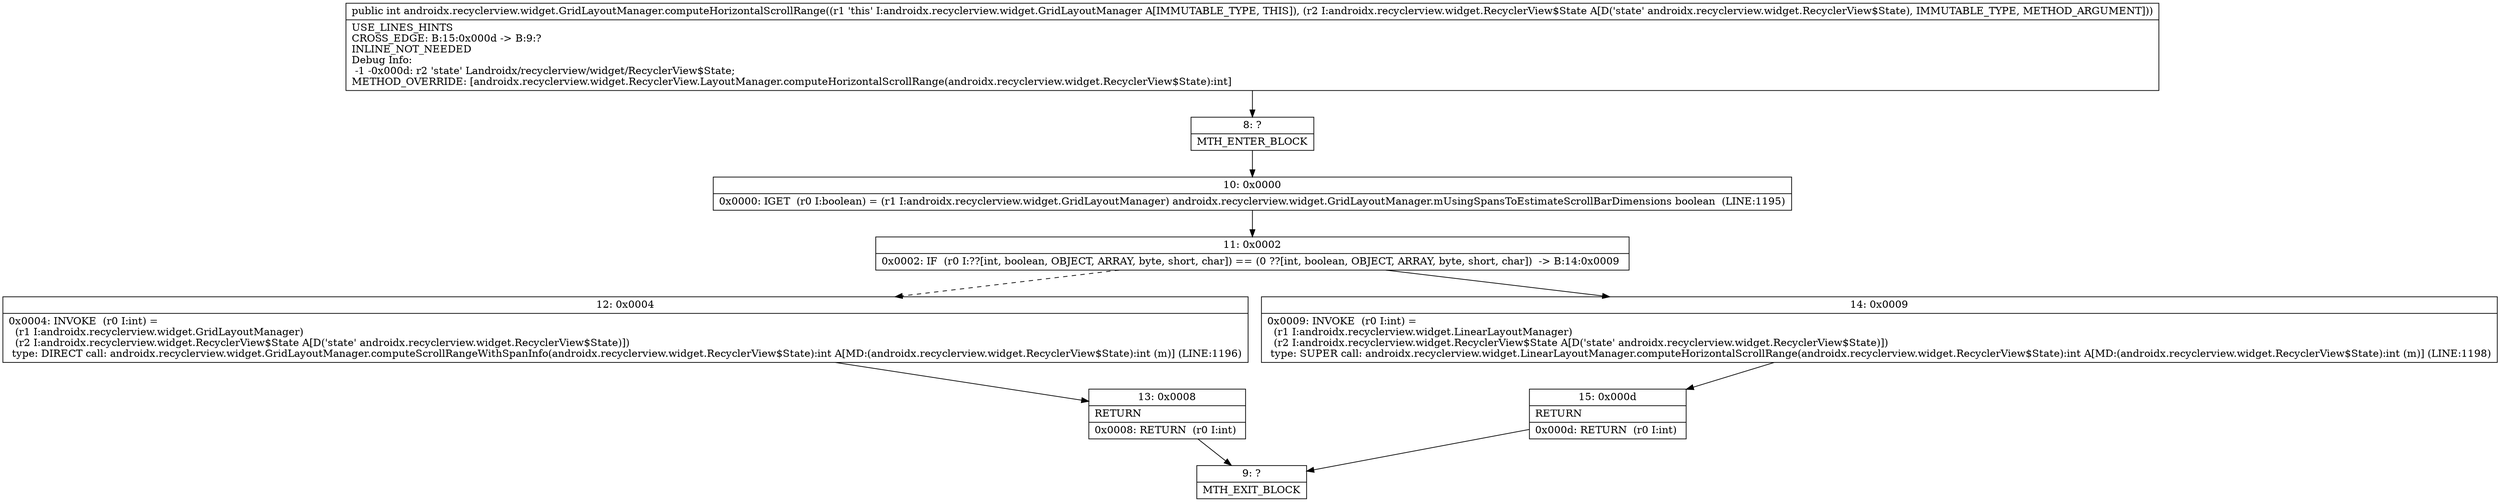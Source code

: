 digraph "CFG forandroidx.recyclerview.widget.GridLayoutManager.computeHorizontalScrollRange(Landroidx\/recyclerview\/widget\/RecyclerView$State;)I" {
Node_8 [shape=record,label="{8\:\ ?|MTH_ENTER_BLOCK\l}"];
Node_10 [shape=record,label="{10\:\ 0x0000|0x0000: IGET  (r0 I:boolean) = (r1 I:androidx.recyclerview.widget.GridLayoutManager) androidx.recyclerview.widget.GridLayoutManager.mUsingSpansToEstimateScrollBarDimensions boolean  (LINE:1195)\l}"];
Node_11 [shape=record,label="{11\:\ 0x0002|0x0002: IF  (r0 I:??[int, boolean, OBJECT, ARRAY, byte, short, char]) == (0 ??[int, boolean, OBJECT, ARRAY, byte, short, char])  \-\> B:14:0x0009 \l}"];
Node_12 [shape=record,label="{12\:\ 0x0004|0x0004: INVOKE  (r0 I:int) = \l  (r1 I:androidx.recyclerview.widget.GridLayoutManager)\l  (r2 I:androidx.recyclerview.widget.RecyclerView$State A[D('state' androidx.recyclerview.widget.RecyclerView$State)])\l type: DIRECT call: androidx.recyclerview.widget.GridLayoutManager.computeScrollRangeWithSpanInfo(androidx.recyclerview.widget.RecyclerView$State):int A[MD:(androidx.recyclerview.widget.RecyclerView$State):int (m)] (LINE:1196)\l}"];
Node_13 [shape=record,label="{13\:\ 0x0008|RETURN\l|0x0008: RETURN  (r0 I:int) \l}"];
Node_9 [shape=record,label="{9\:\ ?|MTH_EXIT_BLOCK\l}"];
Node_14 [shape=record,label="{14\:\ 0x0009|0x0009: INVOKE  (r0 I:int) = \l  (r1 I:androidx.recyclerview.widget.LinearLayoutManager)\l  (r2 I:androidx.recyclerview.widget.RecyclerView$State A[D('state' androidx.recyclerview.widget.RecyclerView$State)])\l type: SUPER call: androidx.recyclerview.widget.LinearLayoutManager.computeHorizontalScrollRange(androidx.recyclerview.widget.RecyclerView$State):int A[MD:(androidx.recyclerview.widget.RecyclerView$State):int (m)] (LINE:1198)\l}"];
Node_15 [shape=record,label="{15\:\ 0x000d|RETURN\l|0x000d: RETURN  (r0 I:int) \l}"];
MethodNode[shape=record,label="{public int androidx.recyclerview.widget.GridLayoutManager.computeHorizontalScrollRange((r1 'this' I:androidx.recyclerview.widget.GridLayoutManager A[IMMUTABLE_TYPE, THIS]), (r2 I:androidx.recyclerview.widget.RecyclerView$State A[D('state' androidx.recyclerview.widget.RecyclerView$State), IMMUTABLE_TYPE, METHOD_ARGUMENT]))  | USE_LINES_HINTS\lCROSS_EDGE: B:15:0x000d \-\> B:9:?\lINLINE_NOT_NEEDED\lDebug Info:\l  \-1 \-0x000d: r2 'state' Landroidx\/recyclerview\/widget\/RecyclerView$State;\lMETHOD_OVERRIDE: [androidx.recyclerview.widget.RecyclerView.LayoutManager.computeHorizontalScrollRange(androidx.recyclerview.widget.RecyclerView$State):int]\l}"];
MethodNode -> Node_8;Node_8 -> Node_10;
Node_10 -> Node_11;
Node_11 -> Node_12[style=dashed];
Node_11 -> Node_14;
Node_12 -> Node_13;
Node_13 -> Node_9;
Node_14 -> Node_15;
Node_15 -> Node_9;
}

